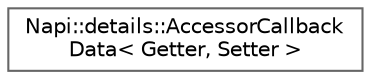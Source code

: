 digraph "Graphical Class Hierarchy"
{
 // LATEX_PDF_SIZE
  bgcolor="transparent";
  edge [fontname=Helvetica,fontsize=10,labelfontname=Helvetica,labelfontsize=10];
  node [fontname=Helvetica,fontsize=10,shape=box,height=0.2,width=0.4];
  rankdir="LR";
  Node0 [id="Node000000",label="Napi::details::AccessorCallback\lData\< Getter, Setter \>",height=0.2,width=0.4,color="grey40", fillcolor="white", style="filled",URL="$struct_napi_1_1details_1_1_accessor_callback_data.html",tooltip=" "];
}
